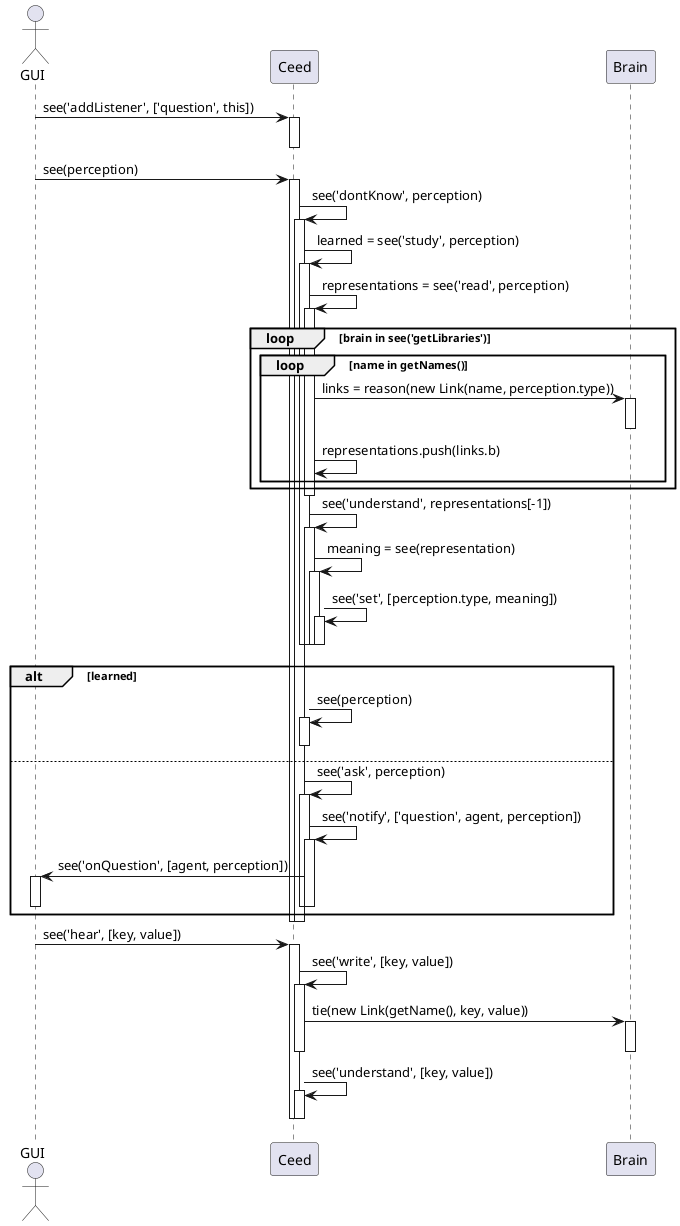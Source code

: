 @startuml Ceed dontKnow


actor GUI as "GUI"
participant Ceed as "Ceed"
participant Brain


autoactivate on
GUI->Ceed:see('addListener', ['question', this])
deactivate
GUI->Ceed:see(perception)
Ceed->Ceed:see('dontKnow', perception)
Ceed->Ceed:learned = see('study', perception)
Ceed->Ceed:representations = see('read', perception)
loop brain in see('getLibraries')
loop name in getNames()
Ceed->Brain:links = reason(new Link(name, perception.type))
deactivate
autoactivate off
Ceed->Ceed:representations.push(links.b)
autoactivate on
end
end
deactivate
Ceed->Ceed:see('understand', representations[-1])
Ceed->Ceed:meaning = see(representation)
Ceed->Ceed:see('set', [perception.type, meaning])
deactivate
deactivate
deactivate
deactivate

alt learned
Ceed->Ceed:see(perception)
deactivate
else
Ceed->Ceed:see('ask', perception)
Ceed->Ceed:see('notify', ['question', agent, perception])
Ceed->GUI:see('onQuestion', [agent, perception])
deactivate
deactivate
deactivate
end
deactivate
deactivate

GUI->Ceed:see('hear', [key, value])
Ceed->Ceed:see('write', [key, value])
Ceed->Brain:tie(new Link(getName(), key, value))
deactivate
deactivate
Ceed->Ceed:see('understand', [key, value])
deactivate
deactivate

@enduml